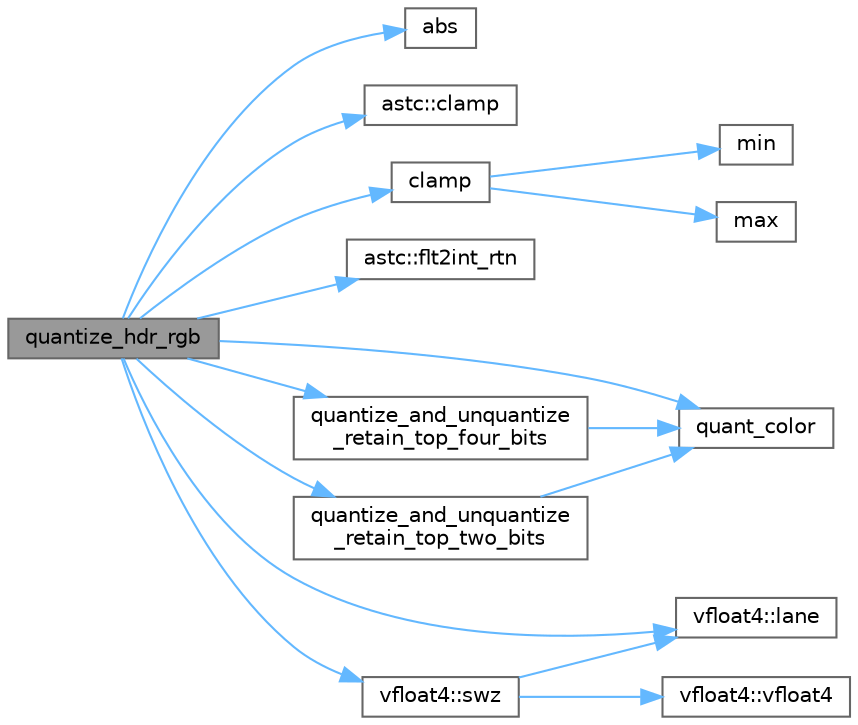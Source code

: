 digraph "quantize_hdr_rgb"
{
 // LATEX_PDF_SIZE
  bgcolor="transparent";
  edge [fontname=Helvetica,fontsize=10,labelfontname=Helvetica,labelfontsize=10];
  node [fontname=Helvetica,fontsize=10,shape=box,height=0.2,width=0.4];
  rankdir="LR";
  Node1 [id="Node000001",label="quantize_hdr_rgb",height=0.2,width=0.4,color="gray40", fillcolor="grey60", style="filled", fontcolor="black",tooltip="Quantize a HDR RGB color using direct RGB encoding."];
  Node1 -> Node2 [id="edge1_Node000001_Node000002",color="steelblue1",style="solid",tooltip=" "];
  Node2 [id="Node000002",label="abs",height=0.2,width=0.4,color="grey40", fillcolor="white", style="filled",URL="$astcenc__vecmathlib__avx2__8_8h.html#aeac50750508168aeab5115733d3ee63c",tooltip="Return the absolute value of the float vector."];
  Node1 -> Node3 [id="edge2_Node000001_Node000003",color="steelblue1",style="solid",tooltip=" "];
  Node3 [id="Node000003",label="astc::clamp",height=0.2,width=0.4,color="grey40", fillcolor="white", style="filled",URL="$namespaceastc.html#a8f8b2ad23b04a389f6785bc80b61349b",tooltip="Clamp a value value between mn and mx."];
  Node1 -> Node4 [id="edge3_Node000001_Node000004",color="steelblue1",style="solid",tooltip=" "];
  Node4 [id="Node000004",label="clamp",height=0.2,width=0.4,color="grey40", fillcolor="white", style="filled",URL="$astcenc__vecmathlib__avx2__8_8h.html#ae91c0bb0ebd82ed2a7fa7aa915f6e76e",tooltip="Return the clamped value between min and max."];
  Node4 -> Node5 [id="edge4_Node000004_Node000005",color="steelblue1",style="solid",tooltip=" "];
  Node5 [id="Node000005",label="max",height=0.2,width=0.4,color="grey40", fillcolor="white", style="filled",URL="$astcenc__vecmathlib__avx2__8_8h.html#aa162915c044e97cc1f6d630338761fd3",tooltip="Return the max vector of two vectors."];
  Node4 -> Node6 [id="edge5_Node000004_Node000006",color="steelblue1",style="solid",tooltip=" "];
  Node6 [id="Node000006",label="min",height=0.2,width=0.4,color="grey40", fillcolor="white", style="filled",URL="$astcenc__vecmathlib__avx2__8_8h.html#a165b3db4e7ced1551e1880a01a01150b",tooltip="Return the min vector of two vectors."];
  Node1 -> Node7 [id="edge6_Node000001_Node000007",color="steelblue1",style="solid",tooltip=" "];
  Node7 [id="Node000007",label="astc::flt2int_rtn",height=0.2,width=0.4,color="grey40", fillcolor="white", style="filled",URL="$namespaceastc.html#a455f4a304ea7dcdd8fd0de030cbdbfb4",tooltip="SP float round-to-nearest and convert to integer."];
  Node1 -> Node8 [id="edge7_Node000001_Node000008",color="steelblue1",style="solid",tooltip=" "];
  Node8 [id="Node000008",label="vfloat4::lane",height=0.2,width=0.4,color="grey40", fillcolor="white", style="filled",URL="$structvfloat4.html#a04462a7815432c6bc3ce1b5e5d11e4fc",tooltip="Get the scalar value of a single lane."];
  Node1 -> Node9 [id="edge8_Node000001_Node000009",color="steelblue1",style="solid",tooltip=" "];
  Node9 [id="Node000009",label="quant_color",height=0.2,width=0.4,color="grey40", fillcolor="white", style="filled",URL="$astcenc__color__quantize_8cpp.html#a0af2fba0ed6cbe9e279c808e540eb74e",tooltip="Determine the quantized value given a quantization level."];
  Node1 -> Node10 [id="edge9_Node000001_Node000010",color="steelblue1",style="solid",tooltip=" "];
  Node10 [id="Node000010",label="quantize_and_unquantize\l_retain_top_four_bits",height=0.2,width=0.4,color="grey40", fillcolor="white", style="filled",URL="$astcenc__color__quantize_8cpp.html#ab9e83c316e8b6c63580e0a17a9ddc857",tooltip="Quantize and unquantize a value ensuring top four bits are the same."];
  Node10 -> Node9 [id="edge10_Node000010_Node000009",color="steelblue1",style="solid",tooltip=" "];
  Node1 -> Node11 [id="edge11_Node000001_Node000011",color="steelblue1",style="solid",tooltip=" "];
  Node11 [id="Node000011",label="quantize_and_unquantize\l_retain_top_two_bits",height=0.2,width=0.4,color="grey40", fillcolor="white", style="filled",URL="$astcenc__color__quantize_8cpp.html#ae0e7daa2cc696baa52756e0c35d63138",tooltip="Quantize and unquantize a value ensuring top two bits are the same."];
  Node11 -> Node9 [id="edge12_Node000011_Node000009",color="steelblue1",style="solid",tooltip=" "];
  Node1 -> Node12 [id="edge13_Node000001_Node000012",color="steelblue1",style="solid",tooltip=" "];
  Node12 [id="Node000012",label="vfloat4::swz",height=0.2,width=0.4,color="grey40", fillcolor="white", style="filled",URL="$structvfloat4.html#a0a3e390831722cc8e54f29155699f3a5",tooltip="Return a swizzled float 2."];
  Node12 -> Node8 [id="edge14_Node000012_Node000008",color="steelblue1",style="solid",tooltip=" "];
  Node12 -> Node13 [id="edge15_Node000012_Node000013",color="steelblue1",style="solid",tooltip=" "];
  Node13 [id="Node000013",label="vfloat4::vfloat4",height=0.2,width=0.4,color="grey40", fillcolor="white", style="filled",URL="$structvfloat4.html#a9df51cb30b68d6d51ca607e64aa1ebf0",tooltip="Construct from zero-initialized value."];
}
